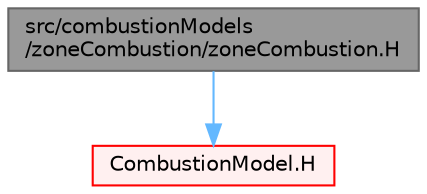 digraph "src/combustionModels/zoneCombustion/zoneCombustion.H"
{
 // LATEX_PDF_SIZE
  bgcolor="transparent";
  edge [fontname=Helvetica,fontsize=10,labelfontname=Helvetica,labelfontsize=10];
  node [fontname=Helvetica,fontsize=10,shape=box,height=0.2,width=0.4];
  Node1 [id="Node000001",label="src/combustionModels\l/zoneCombustion/zoneCombustion.H",height=0.2,width=0.4,color="gray40", fillcolor="grey60", style="filled", fontcolor="black",tooltip=" "];
  Node1 -> Node2 [id="edge1_Node000001_Node000002",color="steelblue1",style="solid",tooltip=" "];
  Node2 [id="Node000002",label="CombustionModel.H",height=0.2,width=0.4,color="red", fillcolor="#FFF0F0", style="filled",URL="$CombustionModel_8H.html",tooltip=" "];
}
